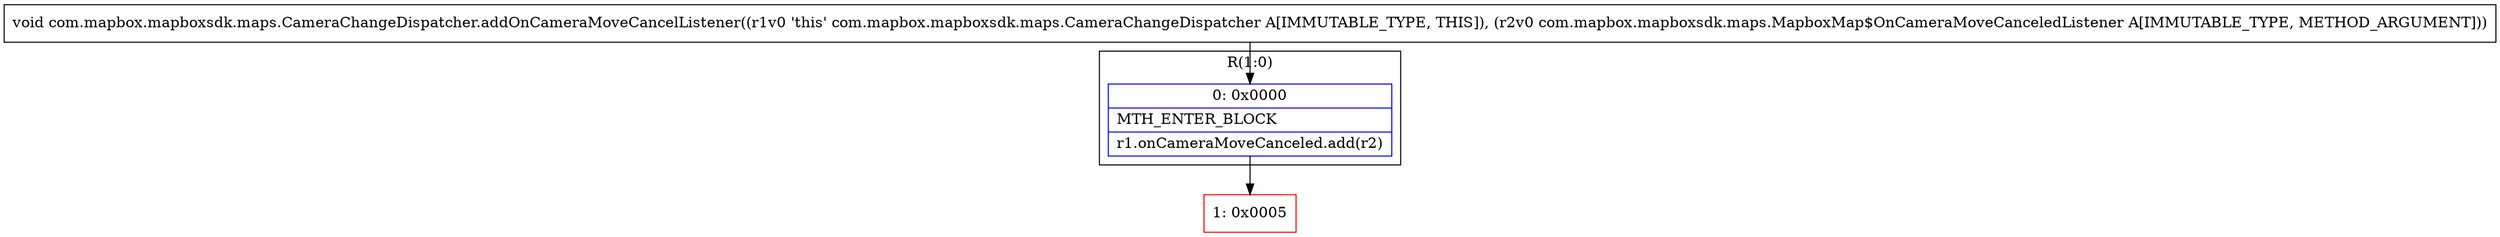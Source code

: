 digraph "CFG forcom.mapbox.mapboxsdk.maps.CameraChangeDispatcher.addOnCameraMoveCancelListener(Lcom\/mapbox\/mapboxsdk\/maps\/MapboxMap$OnCameraMoveCanceledListener;)V" {
subgraph cluster_Region_69460385 {
label = "R(1:0)";
node [shape=record,color=blue];
Node_0 [shape=record,label="{0\:\ 0x0000|MTH_ENTER_BLOCK\l|r1.onCameraMoveCanceled.add(r2)\l}"];
}
Node_1 [shape=record,color=red,label="{1\:\ 0x0005}"];
MethodNode[shape=record,label="{void com.mapbox.mapboxsdk.maps.CameraChangeDispatcher.addOnCameraMoveCancelListener((r1v0 'this' com.mapbox.mapboxsdk.maps.CameraChangeDispatcher A[IMMUTABLE_TYPE, THIS]), (r2v0 com.mapbox.mapboxsdk.maps.MapboxMap$OnCameraMoveCanceledListener A[IMMUTABLE_TYPE, METHOD_ARGUMENT])) }"];
MethodNode -> Node_0;
Node_0 -> Node_1;
}


